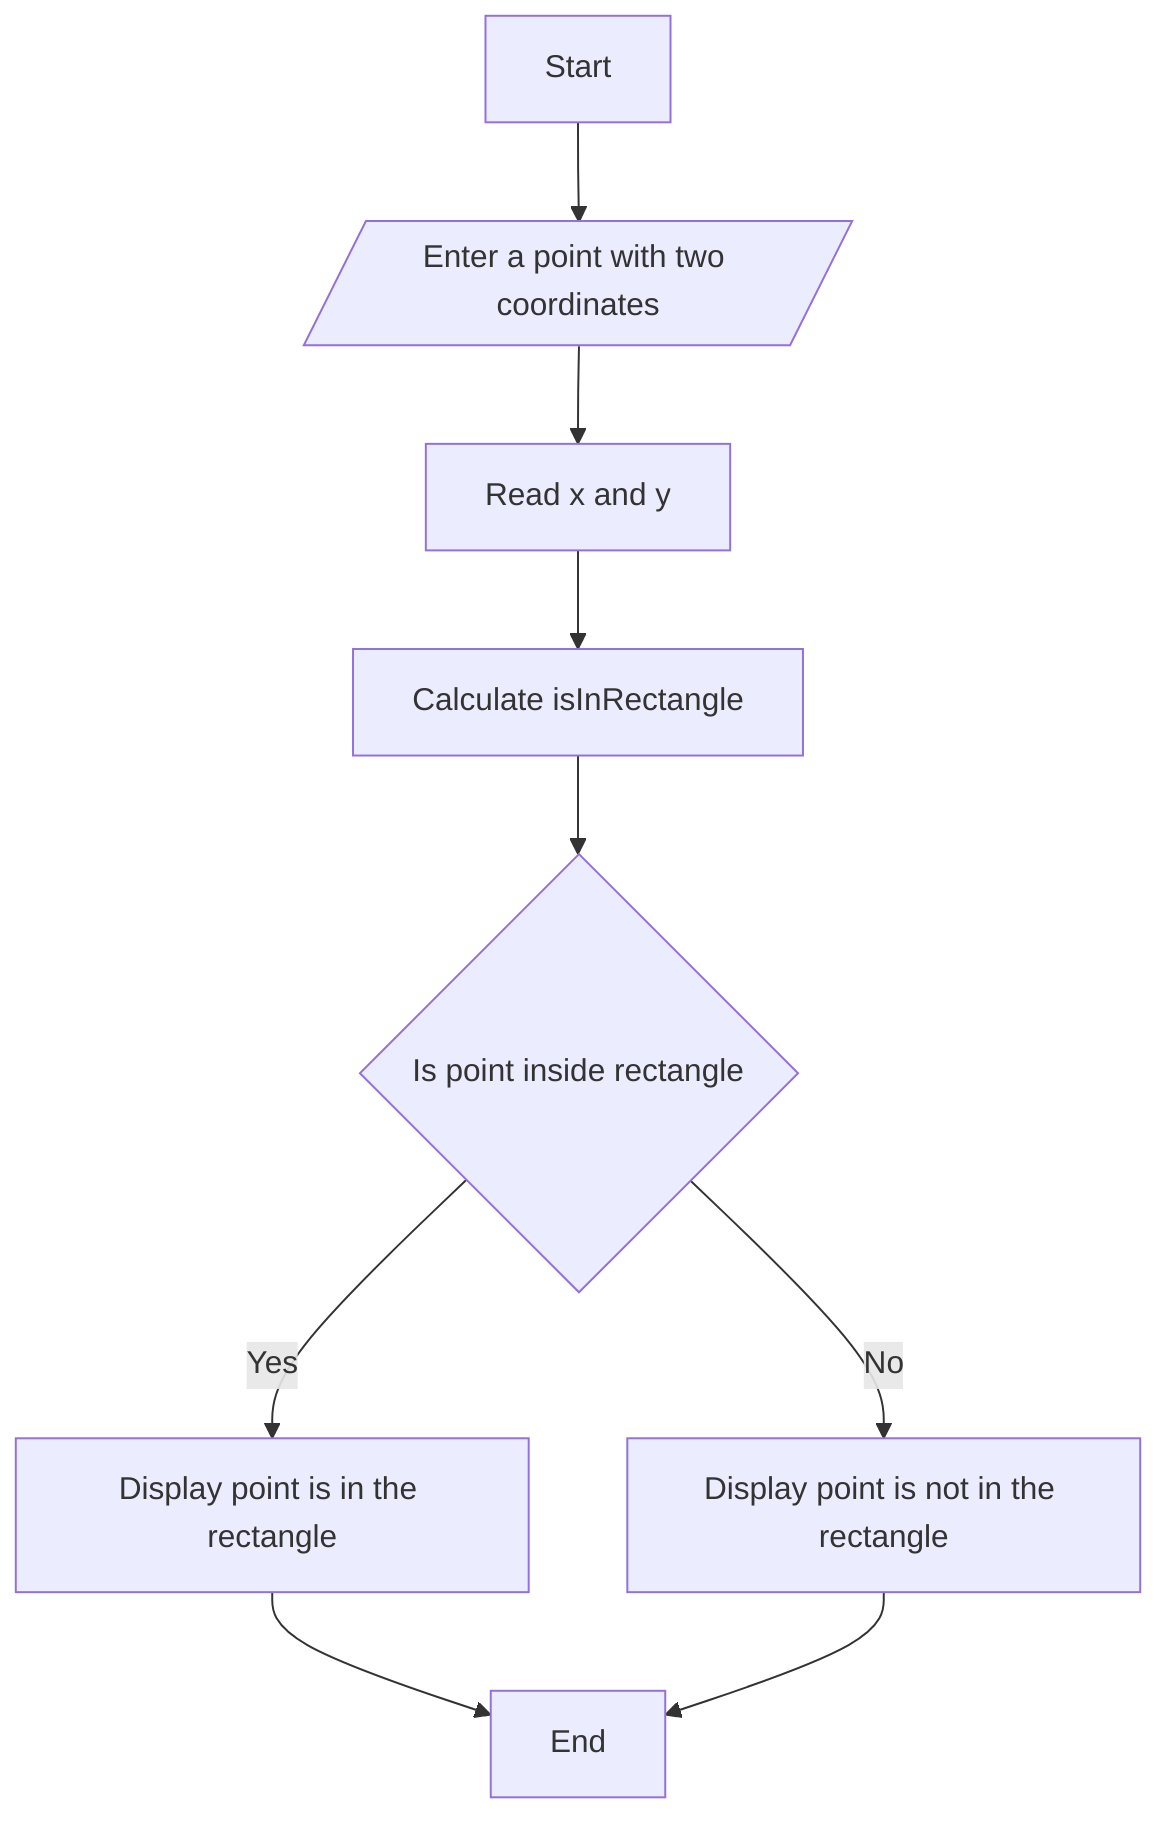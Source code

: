 flowchart TD
    A[Start] --> B[/Enter a point with two coordinates/]
    B --> C[Read x and y]
    C --> D[Calculate isInRectangle]
    D --> E{Is point inside rectangle}
    E -->|Yes| F[Display point is in the rectangle]
    E -->|No| G[Display point is not in the rectangle]
    F --> H[End]
    G --> H[End]